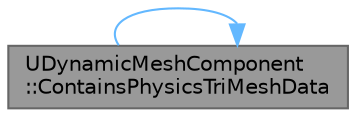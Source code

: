digraph "UDynamicMeshComponent::ContainsPhysicsTriMeshData"
{
 // INTERACTIVE_SVG=YES
 // LATEX_PDF_SIZE
  bgcolor="transparent";
  edge [fontname=Helvetica,fontsize=10,labelfontname=Helvetica,labelfontsize=10];
  node [fontname=Helvetica,fontsize=10,shape=box,height=0.2,width=0.4];
  rankdir="LR";
  Node1 [id="Node000001",label="UDynamicMeshComponent\l::ContainsPhysicsTriMeshData",height=0.2,width=0.4,color="gray40", fillcolor="grey60", style="filled", fontcolor="black",tooltip="Interface for checking if the implementing objects contains triangle mesh collision data."];
  Node1 -> Node1 [id="edge1_Node000001_Node000001",color="steelblue1",style="solid",tooltip=" "];
}
